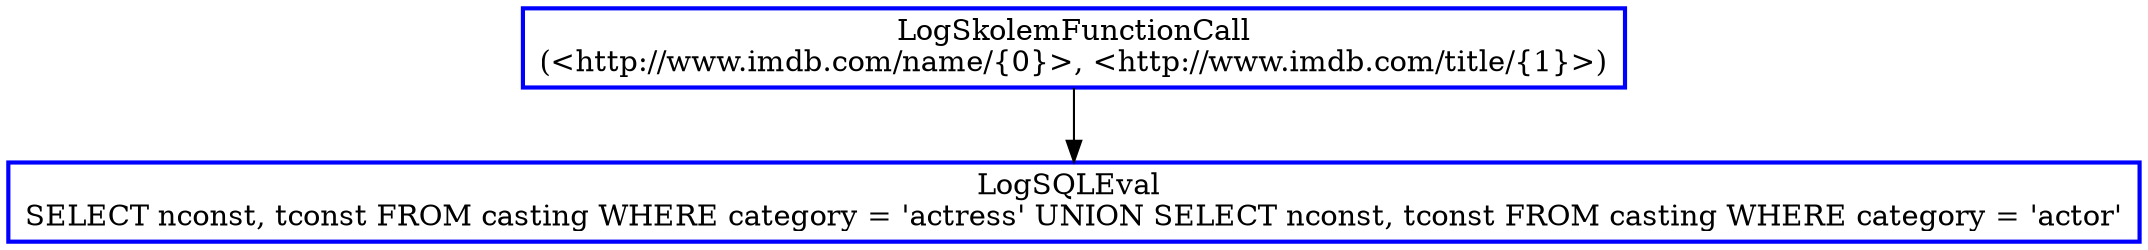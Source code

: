digraph  g{
node [shape=rectangle, color=black, fontcolor=black, style=bold]
0 [label="LogSkolemFunctionCall
(<http://www.imdb.com/name/{0}>, <http://www.imdb.com/title/{1}>)" , color = blue] ; 
1 [label="LogSQLEval 
SELECT nconst, tconst FROM casting WHERE category = 'actress' UNION SELECT nconst, tconst FROM casting WHERE category = 'actor'", color = blue] ; 
0 -> 1 ; 
}

